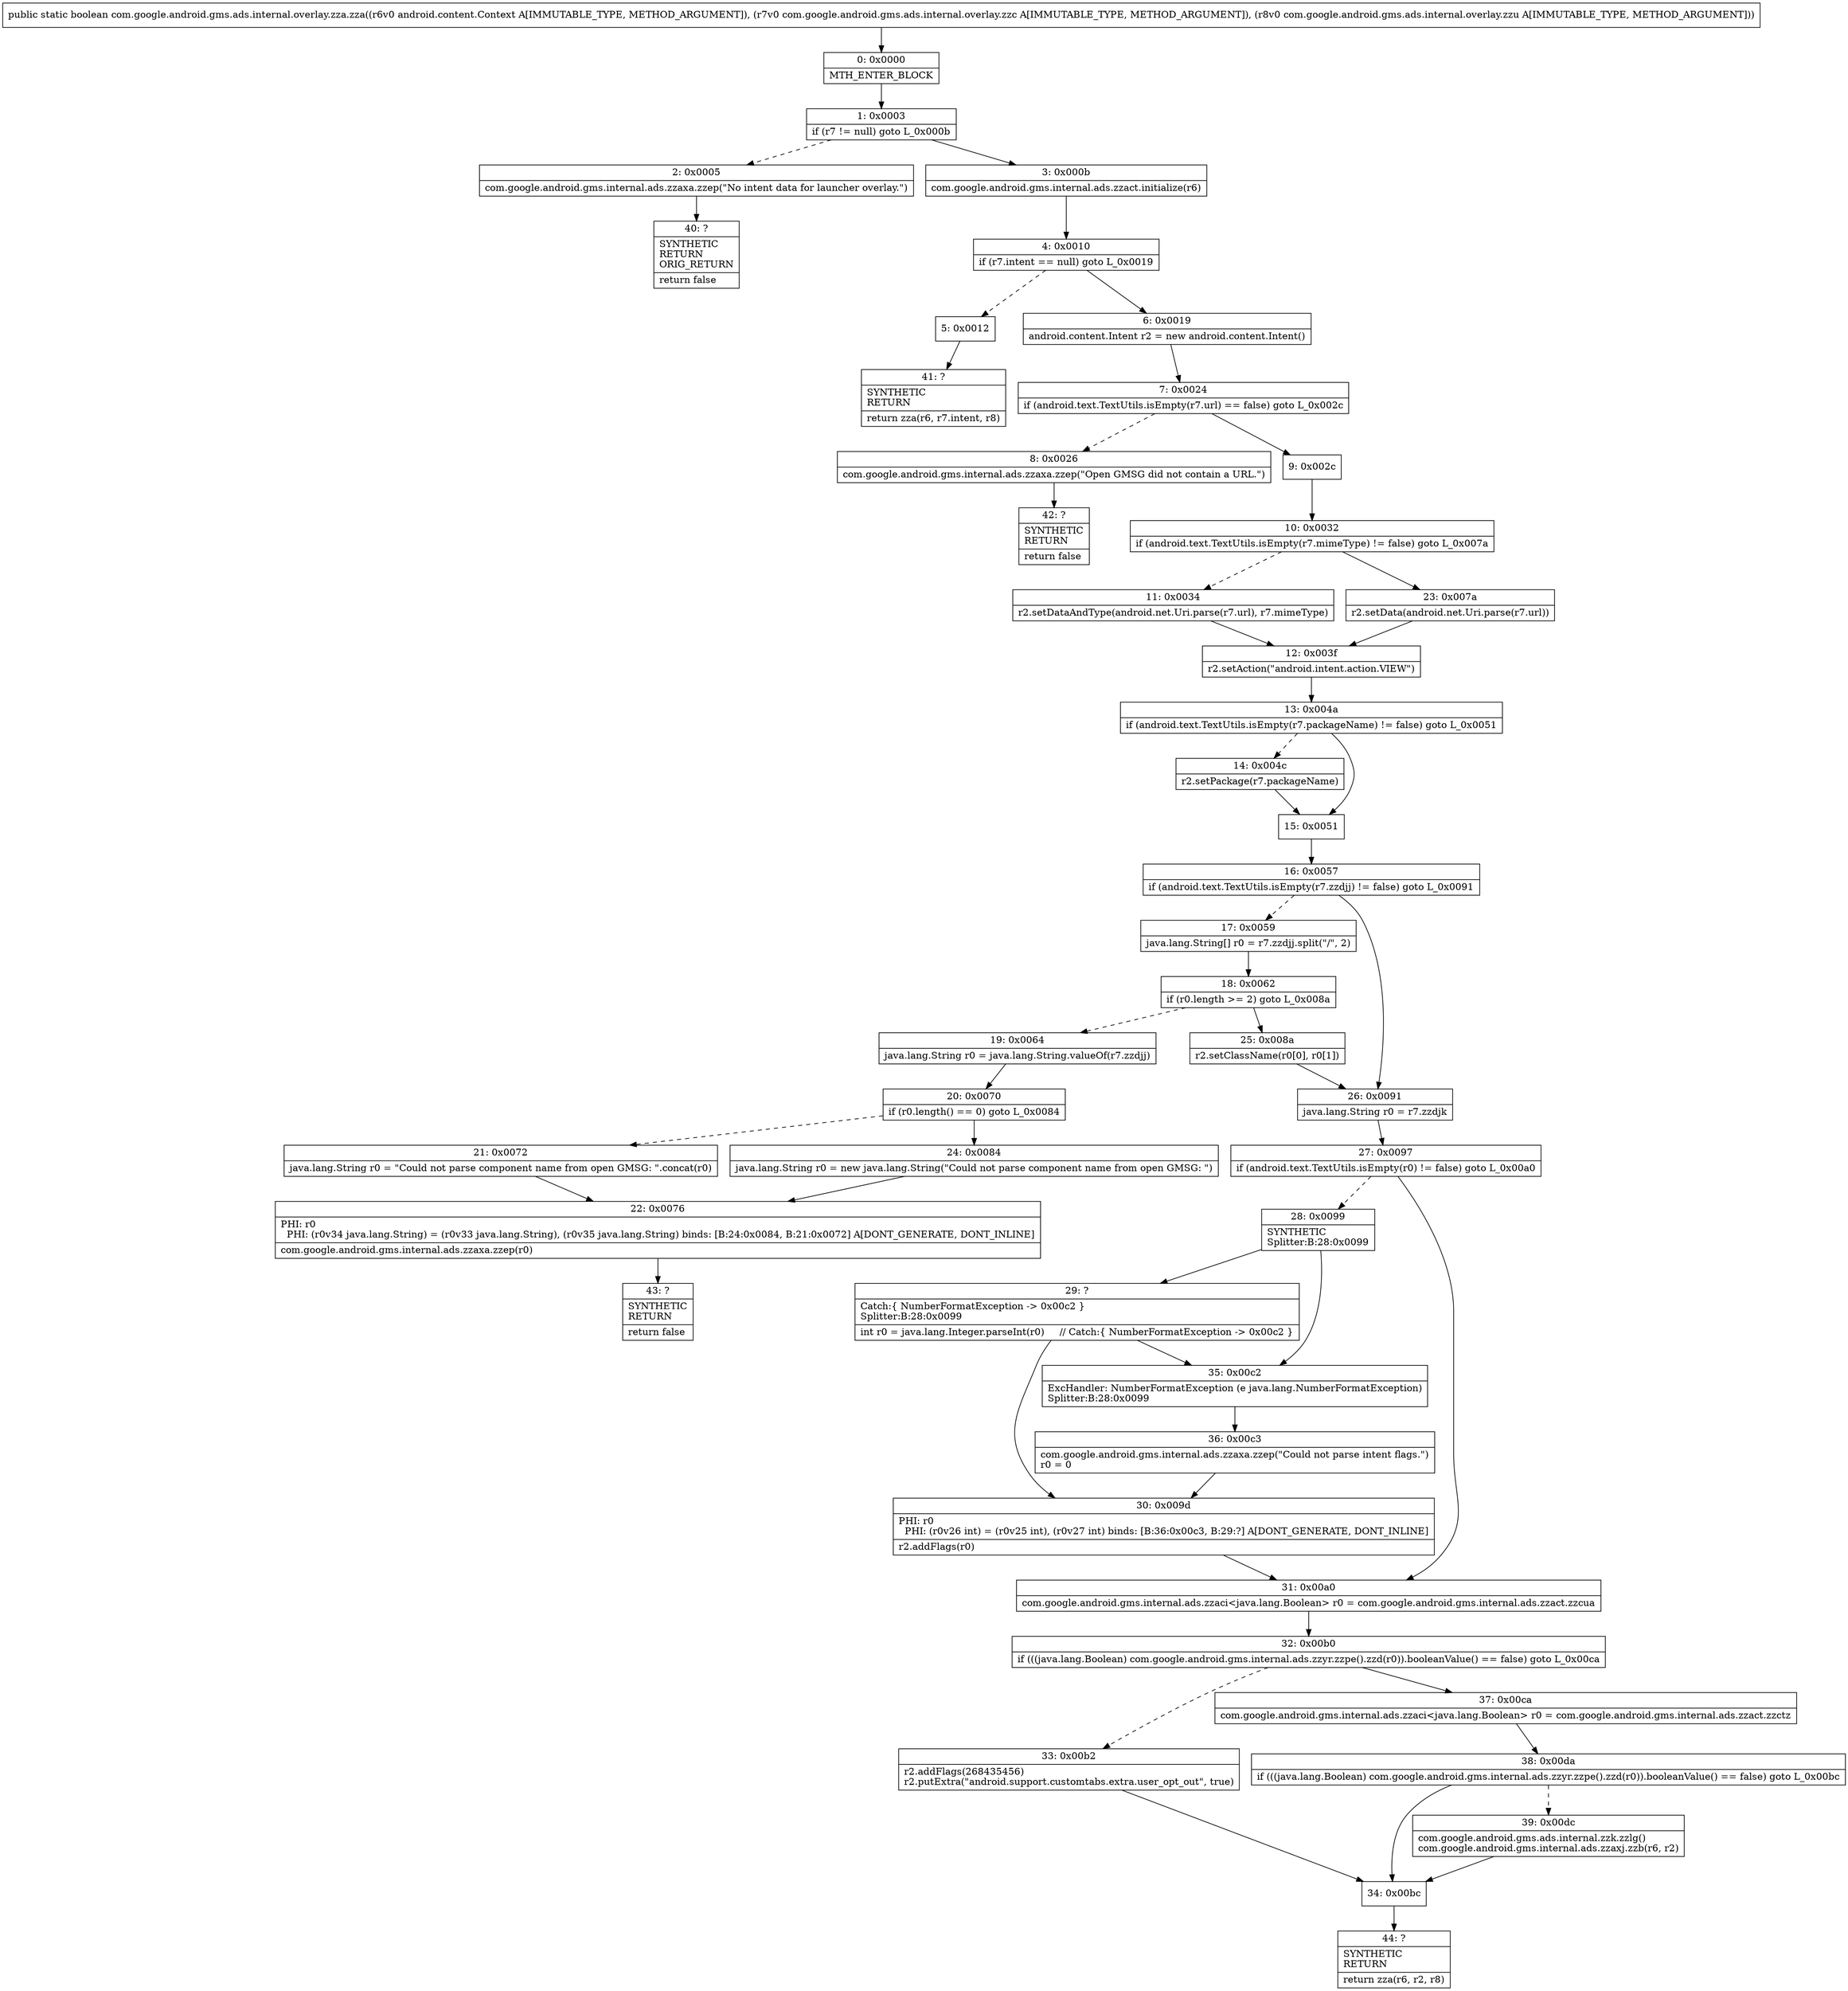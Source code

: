 digraph "CFG forcom.google.android.gms.ads.internal.overlay.zza.zza(Landroid\/content\/Context;Lcom\/google\/android\/gms\/ads\/internal\/overlay\/zzc;Lcom\/google\/android\/gms\/ads\/internal\/overlay\/zzu;)Z" {
Node_0 [shape=record,label="{0\:\ 0x0000|MTH_ENTER_BLOCK\l}"];
Node_1 [shape=record,label="{1\:\ 0x0003|if (r7 != null) goto L_0x000b\l}"];
Node_2 [shape=record,label="{2\:\ 0x0005|com.google.android.gms.internal.ads.zzaxa.zzep(\"No intent data for launcher overlay.\")\l}"];
Node_3 [shape=record,label="{3\:\ 0x000b|com.google.android.gms.internal.ads.zzact.initialize(r6)\l}"];
Node_4 [shape=record,label="{4\:\ 0x0010|if (r7.intent == null) goto L_0x0019\l}"];
Node_5 [shape=record,label="{5\:\ 0x0012}"];
Node_6 [shape=record,label="{6\:\ 0x0019|android.content.Intent r2 = new android.content.Intent()\l}"];
Node_7 [shape=record,label="{7\:\ 0x0024|if (android.text.TextUtils.isEmpty(r7.url) == false) goto L_0x002c\l}"];
Node_8 [shape=record,label="{8\:\ 0x0026|com.google.android.gms.internal.ads.zzaxa.zzep(\"Open GMSG did not contain a URL.\")\l}"];
Node_9 [shape=record,label="{9\:\ 0x002c}"];
Node_10 [shape=record,label="{10\:\ 0x0032|if (android.text.TextUtils.isEmpty(r7.mimeType) != false) goto L_0x007a\l}"];
Node_11 [shape=record,label="{11\:\ 0x0034|r2.setDataAndType(android.net.Uri.parse(r7.url), r7.mimeType)\l}"];
Node_12 [shape=record,label="{12\:\ 0x003f|r2.setAction(\"android.intent.action.VIEW\")\l}"];
Node_13 [shape=record,label="{13\:\ 0x004a|if (android.text.TextUtils.isEmpty(r7.packageName) != false) goto L_0x0051\l}"];
Node_14 [shape=record,label="{14\:\ 0x004c|r2.setPackage(r7.packageName)\l}"];
Node_15 [shape=record,label="{15\:\ 0x0051}"];
Node_16 [shape=record,label="{16\:\ 0x0057|if (android.text.TextUtils.isEmpty(r7.zzdjj) != false) goto L_0x0091\l}"];
Node_17 [shape=record,label="{17\:\ 0x0059|java.lang.String[] r0 = r7.zzdjj.split(\"\/\", 2)\l}"];
Node_18 [shape=record,label="{18\:\ 0x0062|if (r0.length \>= 2) goto L_0x008a\l}"];
Node_19 [shape=record,label="{19\:\ 0x0064|java.lang.String r0 = java.lang.String.valueOf(r7.zzdjj)\l}"];
Node_20 [shape=record,label="{20\:\ 0x0070|if (r0.length() == 0) goto L_0x0084\l}"];
Node_21 [shape=record,label="{21\:\ 0x0072|java.lang.String r0 = \"Could not parse component name from open GMSG: \".concat(r0)\l}"];
Node_22 [shape=record,label="{22\:\ 0x0076|PHI: r0 \l  PHI: (r0v34 java.lang.String) = (r0v33 java.lang.String), (r0v35 java.lang.String) binds: [B:24:0x0084, B:21:0x0072] A[DONT_GENERATE, DONT_INLINE]\l|com.google.android.gms.internal.ads.zzaxa.zzep(r0)\l}"];
Node_23 [shape=record,label="{23\:\ 0x007a|r2.setData(android.net.Uri.parse(r7.url))\l}"];
Node_24 [shape=record,label="{24\:\ 0x0084|java.lang.String r0 = new java.lang.String(\"Could not parse component name from open GMSG: \")\l}"];
Node_25 [shape=record,label="{25\:\ 0x008a|r2.setClassName(r0[0], r0[1])\l}"];
Node_26 [shape=record,label="{26\:\ 0x0091|java.lang.String r0 = r7.zzdjk\l}"];
Node_27 [shape=record,label="{27\:\ 0x0097|if (android.text.TextUtils.isEmpty(r0) != false) goto L_0x00a0\l}"];
Node_28 [shape=record,label="{28\:\ 0x0099|SYNTHETIC\lSplitter:B:28:0x0099\l}"];
Node_29 [shape=record,label="{29\:\ ?|Catch:\{ NumberFormatException \-\> 0x00c2 \}\lSplitter:B:28:0x0099\l|int r0 = java.lang.Integer.parseInt(r0)     \/\/ Catch:\{ NumberFormatException \-\> 0x00c2 \}\l}"];
Node_30 [shape=record,label="{30\:\ 0x009d|PHI: r0 \l  PHI: (r0v26 int) = (r0v25 int), (r0v27 int) binds: [B:36:0x00c3, B:29:?] A[DONT_GENERATE, DONT_INLINE]\l|r2.addFlags(r0)\l}"];
Node_31 [shape=record,label="{31\:\ 0x00a0|com.google.android.gms.internal.ads.zzaci\<java.lang.Boolean\> r0 = com.google.android.gms.internal.ads.zzact.zzcua\l}"];
Node_32 [shape=record,label="{32\:\ 0x00b0|if (((java.lang.Boolean) com.google.android.gms.internal.ads.zzyr.zzpe().zzd(r0)).booleanValue() == false) goto L_0x00ca\l}"];
Node_33 [shape=record,label="{33\:\ 0x00b2|r2.addFlags(268435456)\lr2.putExtra(\"android.support.customtabs.extra.user_opt_out\", true)\l}"];
Node_34 [shape=record,label="{34\:\ 0x00bc}"];
Node_35 [shape=record,label="{35\:\ 0x00c2|ExcHandler: NumberFormatException (e java.lang.NumberFormatException)\lSplitter:B:28:0x0099\l}"];
Node_36 [shape=record,label="{36\:\ 0x00c3|com.google.android.gms.internal.ads.zzaxa.zzep(\"Could not parse intent flags.\")\lr0 = 0\l}"];
Node_37 [shape=record,label="{37\:\ 0x00ca|com.google.android.gms.internal.ads.zzaci\<java.lang.Boolean\> r0 = com.google.android.gms.internal.ads.zzact.zzctz\l}"];
Node_38 [shape=record,label="{38\:\ 0x00da|if (((java.lang.Boolean) com.google.android.gms.internal.ads.zzyr.zzpe().zzd(r0)).booleanValue() == false) goto L_0x00bc\l}"];
Node_39 [shape=record,label="{39\:\ 0x00dc|com.google.android.gms.ads.internal.zzk.zzlg()\lcom.google.android.gms.internal.ads.zzaxj.zzb(r6, r2)\l}"];
Node_40 [shape=record,label="{40\:\ ?|SYNTHETIC\lRETURN\lORIG_RETURN\l|return false\l}"];
Node_41 [shape=record,label="{41\:\ ?|SYNTHETIC\lRETURN\l|return zza(r6, r7.intent, r8)\l}"];
Node_42 [shape=record,label="{42\:\ ?|SYNTHETIC\lRETURN\l|return false\l}"];
Node_43 [shape=record,label="{43\:\ ?|SYNTHETIC\lRETURN\l|return false\l}"];
Node_44 [shape=record,label="{44\:\ ?|SYNTHETIC\lRETURN\l|return zza(r6, r2, r8)\l}"];
MethodNode[shape=record,label="{public static boolean com.google.android.gms.ads.internal.overlay.zza.zza((r6v0 android.content.Context A[IMMUTABLE_TYPE, METHOD_ARGUMENT]), (r7v0 com.google.android.gms.ads.internal.overlay.zzc A[IMMUTABLE_TYPE, METHOD_ARGUMENT]), (r8v0 com.google.android.gms.ads.internal.overlay.zzu A[IMMUTABLE_TYPE, METHOD_ARGUMENT])) }"];
MethodNode -> Node_0;
Node_0 -> Node_1;
Node_1 -> Node_2[style=dashed];
Node_1 -> Node_3;
Node_2 -> Node_40;
Node_3 -> Node_4;
Node_4 -> Node_5[style=dashed];
Node_4 -> Node_6;
Node_5 -> Node_41;
Node_6 -> Node_7;
Node_7 -> Node_8[style=dashed];
Node_7 -> Node_9;
Node_8 -> Node_42;
Node_9 -> Node_10;
Node_10 -> Node_11[style=dashed];
Node_10 -> Node_23;
Node_11 -> Node_12;
Node_12 -> Node_13;
Node_13 -> Node_14[style=dashed];
Node_13 -> Node_15;
Node_14 -> Node_15;
Node_15 -> Node_16;
Node_16 -> Node_17[style=dashed];
Node_16 -> Node_26;
Node_17 -> Node_18;
Node_18 -> Node_19[style=dashed];
Node_18 -> Node_25;
Node_19 -> Node_20;
Node_20 -> Node_21[style=dashed];
Node_20 -> Node_24;
Node_21 -> Node_22;
Node_22 -> Node_43;
Node_23 -> Node_12;
Node_24 -> Node_22;
Node_25 -> Node_26;
Node_26 -> Node_27;
Node_27 -> Node_28[style=dashed];
Node_27 -> Node_31;
Node_28 -> Node_29;
Node_28 -> Node_35;
Node_29 -> Node_35;
Node_29 -> Node_30;
Node_30 -> Node_31;
Node_31 -> Node_32;
Node_32 -> Node_33[style=dashed];
Node_32 -> Node_37;
Node_33 -> Node_34;
Node_34 -> Node_44;
Node_35 -> Node_36;
Node_36 -> Node_30;
Node_37 -> Node_38;
Node_38 -> Node_34;
Node_38 -> Node_39[style=dashed];
Node_39 -> Node_34;
}

